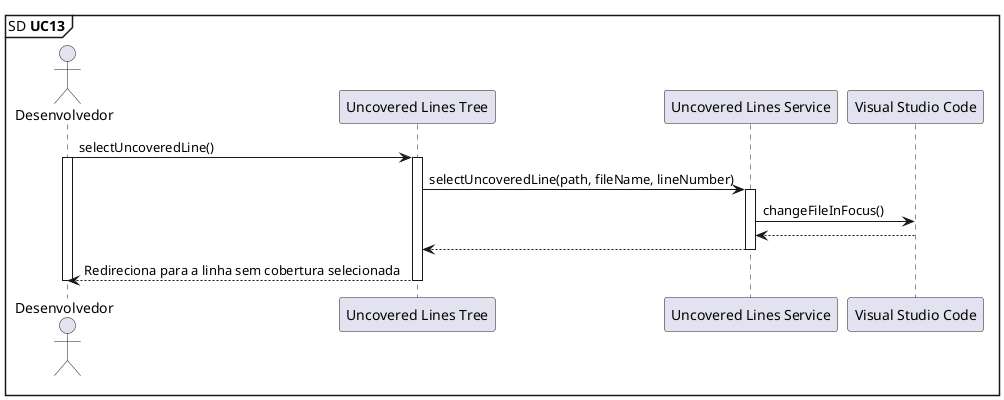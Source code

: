 @startuml

mainframe SD **UC13** 

'UC13: Como desenvolvedor, desejo selecionar uma das linhas listadas como sem cobertura.

actor       Desenvolvedor             as Dev
participant "Uncovered Lines Tree"    as UncoveredLinesTree
participant "Uncovered Lines Service" as UncoveredLinesService
participant "Visual Studio Code"      as VSCode

Dev -> UncoveredLinesTree: selectUncoveredLine()
activate Dev
activate UncoveredLinesTree

UncoveredLinesTree -> UncoveredLinesService: selectUncoveredLine(path, fileName, lineNumber)
activate UncoveredLinesService

UncoveredLinesService -> VSCode: changeFileInFocus()
UncoveredLinesService <-- VSCode

UncoveredLinesTree <-- UncoveredLinesService
deactivate UncoveredLinesService

Dev <-- UncoveredLinesTree: Redireciona para a linha sem cobertura selecionada
deactivate Dev
deactivate UncoveredLinesTree

@enduml

